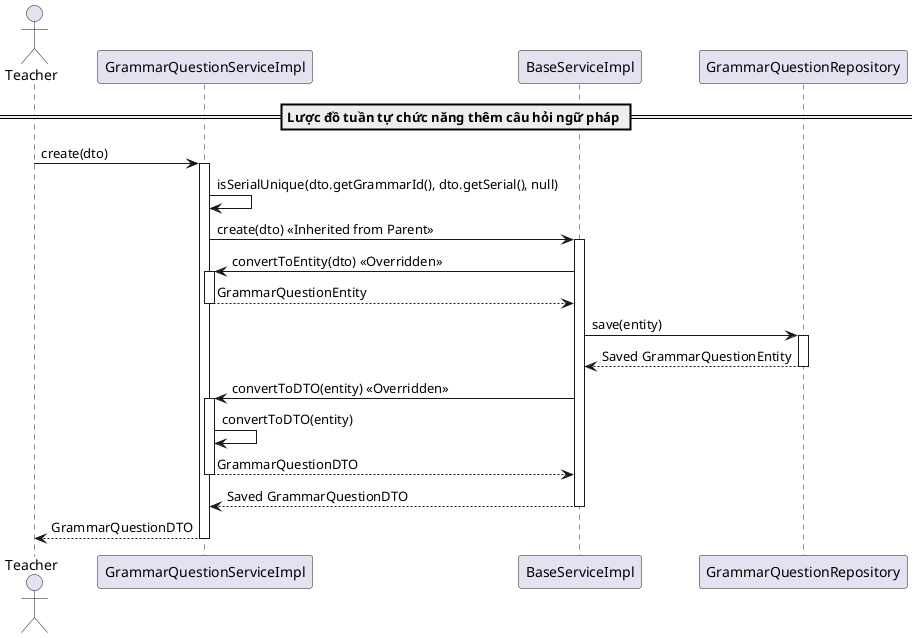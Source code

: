 @startuml createGrammarQuestion

actor Teacher
participant "GrammarQuestionServiceImpl" as GrammarQuestionService
participant "BaseServiceImpl" as BaseService
participant "GrammarQuestionRepository" as Repository



== Lược đồ tuần tự chức năng thêm câu hỏi ngữ pháp ==
Teacher -> GrammarQuestionService: create(dto)
activate GrammarQuestionService

GrammarQuestionService -> GrammarQuestionService: isSerialUnique(dto.getGrammarId(), dto.getSerial(), null)
GrammarQuestionService -> BaseService: create(dto) << Inherited from Parent >>
activate BaseService

BaseService -> GrammarQuestionService: convertToEntity(dto) << Overridden >>
activate GrammarQuestionService
GrammarQuestionService --> BaseService: GrammarQuestionEntity
deactivate GrammarQuestionService

BaseService -> Repository: save(entity)
activate Repository
Repository --> BaseService: Saved GrammarQuestionEntity
deactivate Repository

BaseService -> GrammarQuestionService: convertToDTO(entity) << Overridden >>
activate GrammarQuestionService
GrammarQuestionService -> GrammarQuestionService: convertToDTO(entity)
GrammarQuestionService --> BaseService: GrammarQuestionDTO
deactivate GrammarQuestionService

BaseService --> GrammarQuestionService: Saved GrammarQuestionDTO
deactivate BaseService

GrammarQuestionService --> Teacher: GrammarQuestionDTO
deactivate GrammarQuestionService

@enduml
